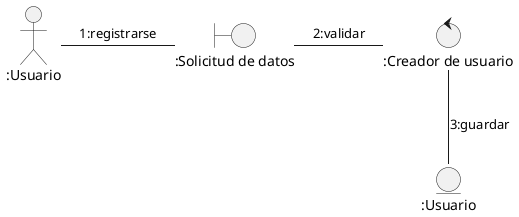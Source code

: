 @startuml Registrar Usuario

    actor ":Usuario" as U
    boundary ":Solicitud de datos" as SD
    control ":Creador de usuario" as CU
    entity ":Usuario" as UE

    U -r- SD : "1:registrarse"
    SD -r- CU : "2:validar"
    CU -- UE : "3:guardar"

@enduml
